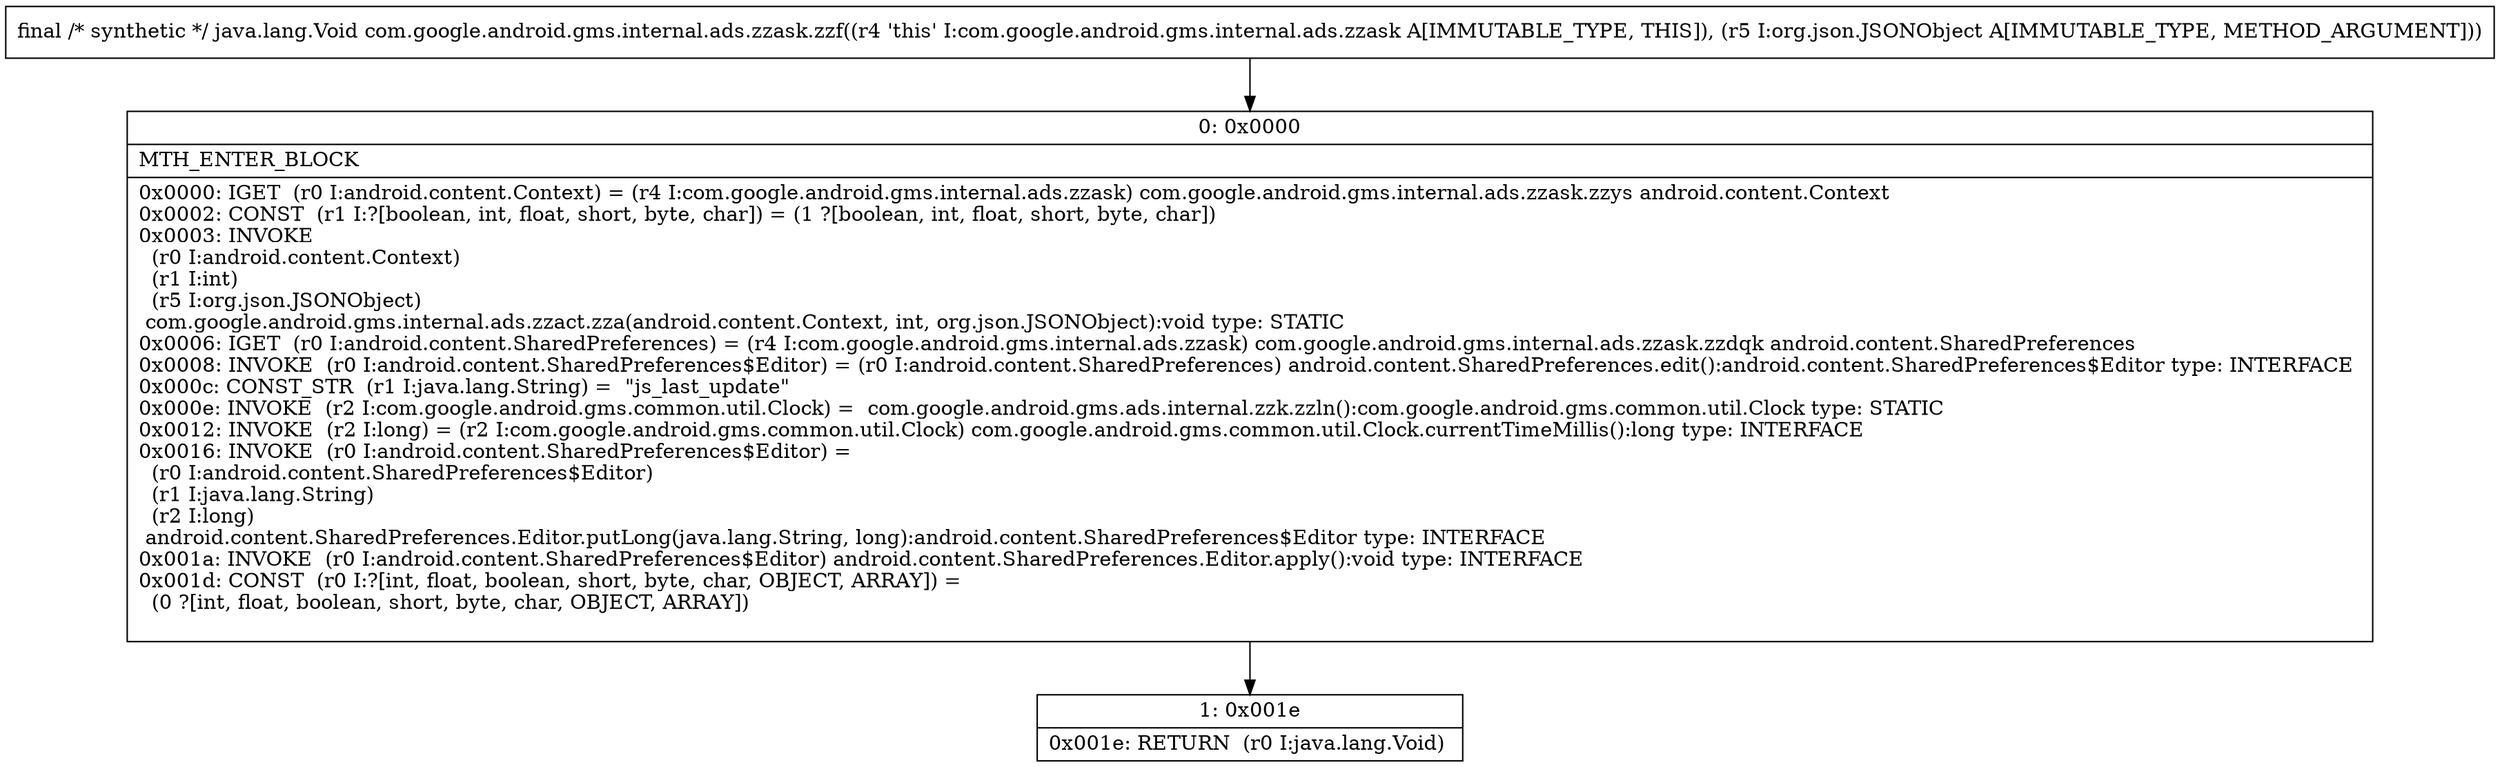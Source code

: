 digraph "CFG forcom.google.android.gms.internal.ads.zzask.zzf(Lorg\/json\/JSONObject;)Ljava\/lang\/Void;" {
Node_0 [shape=record,label="{0\:\ 0x0000|MTH_ENTER_BLOCK\l|0x0000: IGET  (r0 I:android.content.Context) = (r4 I:com.google.android.gms.internal.ads.zzask) com.google.android.gms.internal.ads.zzask.zzys android.content.Context \l0x0002: CONST  (r1 I:?[boolean, int, float, short, byte, char]) = (1 ?[boolean, int, float, short, byte, char]) \l0x0003: INVOKE  \l  (r0 I:android.content.Context)\l  (r1 I:int)\l  (r5 I:org.json.JSONObject)\l com.google.android.gms.internal.ads.zzact.zza(android.content.Context, int, org.json.JSONObject):void type: STATIC \l0x0006: IGET  (r0 I:android.content.SharedPreferences) = (r4 I:com.google.android.gms.internal.ads.zzask) com.google.android.gms.internal.ads.zzask.zzdqk android.content.SharedPreferences \l0x0008: INVOKE  (r0 I:android.content.SharedPreferences$Editor) = (r0 I:android.content.SharedPreferences) android.content.SharedPreferences.edit():android.content.SharedPreferences$Editor type: INTERFACE \l0x000c: CONST_STR  (r1 I:java.lang.String) =  \"js_last_update\" \l0x000e: INVOKE  (r2 I:com.google.android.gms.common.util.Clock) =  com.google.android.gms.ads.internal.zzk.zzln():com.google.android.gms.common.util.Clock type: STATIC \l0x0012: INVOKE  (r2 I:long) = (r2 I:com.google.android.gms.common.util.Clock) com.google.android.gms.common.util.Clock.currentTimeMillis():long type: INTERFACE \l0x0016: INVOKE  (r0 I:android.content.SharedPreferences$Editor) = \l  (r0 I:android.content.SharedPreferences$Editor)\l  (r1 I:java.lang.String)\l  (r2 I:long)\l android.content.SharedPreferences.Editor.putLong(java.lang.String, long):android.content.SharedPreferences$Editor type: INTERFACE \l0x001a: INVOKE  (r0 I:android.content.SharedPreferences$Editor) android.content.SharedPreferences.Editor.apply():void type: INTERFACE \l0x001d: CONST  (r0 I:?[int, float, boolean, short, byte, char, OBJECT, ARRAY]) = \l  (0 ?[int, float, boolean, short, byte, char, OBJECT, ARRAY])\l \l}"];
Node_1 [shape=record,label="{1\:\ 0x001e|0x001e: RETURN  (r0 I:java.lang.Void) \l}"];
MethodNode[shape=record,label="{final \/* synthetic *\/ java.lang.Void com.google.android.gms.internal.ads.zzask.zzf((r4 'this' I:com.google.android.gms.internal.ads.zzask A[IMMUTABLE_TYPE, THIS]), (r5 I:org.json.JSONObject A[IMMUTABLE_TYPE, METHOD_ARGUMENT])) }"];
MethodNode -> Node_0;
Node_0 -> Node_1;
}

